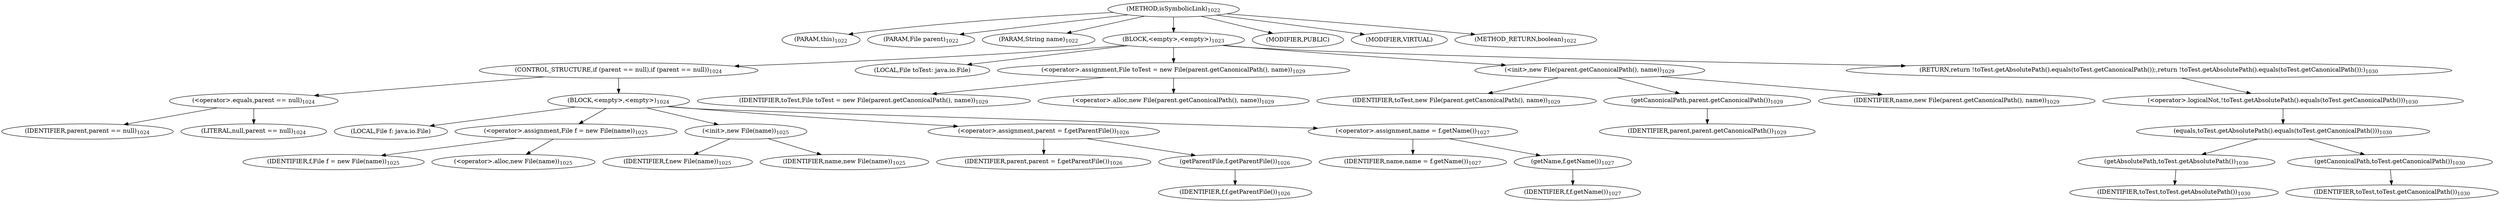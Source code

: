 digraph "isSymbolicLink" {  
"1776" [label = <(METHOD,isSymbolicLink)<SUB>1022</SUB>> ]
"1777" [label = <(PARAM,this)<SUB>1022</SUB>> ]
"1778" [label = <(PARAM,File parent)<SUB>1022</SUB>> ]
"1779" [label = <(PARAM,String name)<SUB>1022</SUB>> ]
"1780" [label = <(BLOCK,&lt;empty&gt;,&lt;empty&gt;)<SUB>1023</SUB>> ]
"1781" [label = <(CONTROL_STRUCTURE,if (parent == null),if (parent == null))<SUB>1024</SUB>> ]
"1782" [label = <(&lt;operator&gt;.equals,parent == null)<SUB>1024</SUB>> ]
"1783" [label = <(IDENTIFIER,parent,parent == null)<SUB>1024</SUB>> ]
"1784" [label = <(LITERAL,null,parent == null)<SUB>1024</SUB>> ]
"1785" [label = <(BLOCK,&lt;empty&gt;,&lt;empty&gt;)<SUB>1024</SUB>> ]
"66" [label = <(LOCAL,File f: java.io.File)> ]
"1786" [label = <(&lt;operator&gt;.assignment,File f = new File(name))<SUB>1025</SUB>> ]
"1787" [label = <(IDENTIFIER,f,File f = new File(name))<SUB>1025</SUB>> ]
"1788" [label = <(&lt;operator&gt;.alloc,new File(name))<SUB>1025</SUB>> ]
"1789" [label = <(&lt;init&gt;,new File(name))<SUB>1025</SUB>> ]
"65" [label = <(IDENTIFIER,f,new File(name))<SUB>1025</SUB>> ]
"1790" [label = <(IDENTIFIER,name,new File(name))<SUB>1025</SUB>> ]
"1791" [label = <(&lt;operator&gt;.assignment,parent = f.getParentFile())<SUB>1026</SUB>> ]
"1792" [label = <(IDENTIFIER,parent,parent = f.getParentFile())<SUB>1026</SUB>> ]
"1793" [label = <(getParentFile,f.getParentFile())<SUB>1026</SUB>> ]
"1794" [label = <(IDENTIFIER,f,f.getParentFile())<SUB>1026</SUB>> ]
"1795" [label = <(&lt;operator&gt;.assignment,name = f.getName())<SUB>1027</SUB>> ]
"1796" [label = <(IDENTIFIER,name,name = f.getName())<SUB>1027</SUB>> ]
"1797" [label = <(getName,f.getName())<SUB>1027</SUB>> ]
"1798" [label = <(IDENTIFIER,f,f.getName())<SUB>1027</SUB>> ]
"68" [label = <(LOCAL,File toTest: java.io.File)> ]
"1799" [label = <(&lt;operator&gt;.assignment,File toTest = new File(parent.getCanonicalPath(), name))<SUB>1029</SUB>> ]
"1800" [label = <(IDENTIFIER,toTest,File toTest = new File(parent.getCanonicalPath(), name))<SUB>1029</SUB>> ]
"1801" [label = <(&lt;operator&gt;.alloc,new File(parent.getCanonicalPath(), name))<SUB>1029</SUB>> ]
"1802" [label = <(&lt;init&gt;,new File(parent.getCanonicalPath(), name))<SUB>1029</SUB>> ]
"67" [label = <(IDENTIFIER,toTest,new File(parent.getCanonicalPath(), name))<SUB>1029</SUB>> ]
"1803" [label = <(getCanonicalPath,parent.getCanonicalPath())<SUB>1029</SUB>> ]
"1804" [label = <(IDENTIFIER,parent,parent.getCanonicalPath())<SUB>1029</SUB>> ]
"1805" [label = <(IDENTIFIER,name,new File(parent.getCanonicalPath(), name))<SUB>1029</SUB>> ]
"1806" [label = <(RETURN,return !toTest.getAbsolutePath().equals(toTest.getCanonicalPath());,return !toTest.getAbsolutePath().equals(toTest.getCanonicalPath());)<SUB>1030</SUB>> ]
"1807" [label = <(&lt;operator&gt;.logicalNot,!toTest.getAbsolutePath().equals(toTest.getCanonicalPath()))<SUB>1030</SUB>> ]
"1808" [label = <(equals,toTest.getAbsolutePath().equals(toTest.getCanonicalPath()))<SUB>1030</SUB>> ]
"1809" [label = <(getAbsolutePath,toTest.getAbsolutePath())<SUB>1030</SUB>> ]
"1810" [label = <(IDENTIFIER,toTest,toTest.getAbsolutePath())<SUB>1030</SUB>> ]
"1811" [label = <(getCanonicalPath,toTest.getCanonicalPath())<SUB>1030</SUB>> ]
"1812" [label = <(IDENTIFIER,toTest,toTest.getCanonicalPath())<SUB>1030</SUB>> ]
"1813" [label = <(MODIFIER,PUBLIC)> ]
"1814" [label = <(MODIFIER,VIRTUAL)> ]
"1815" [label = <(METHOD_RETURN,boolean)<SUB>1022</SUB>> ]
  "1776" -> "1777" 
  "1776" -> "1778" 
  "1776" -> "1779" 
  "1776" -> "1780" 
  "1776" -> "1813" 
  "1776" -> "1814" 
  "1776" -> "1815" 
  "1780" -> "1781" 
  "1780" -> "68" 
  "1780" -> "1799" 
  "1780" -> "1802" 
  "1780" -> "1806" 
  "1781" -> "1782" 
  "1781" -> "1785" 
  "1782" -> "1783" 
  "1782" -> "1784" 
  "1785" -> "66" 
  "1785" -> "1786" 
  "1785" -> "1789" 
  "1785" -> "1791" 
  "1785" -> "1795" 
  "1786" -> "1787" 
  "1786" -> "1788" 
  "1789" -> "65" 
  "1789" -> "1790" 
  "1791" -> "1792" 
  "1791" -> "1793" 
  "1793" -> "1794" 
  "1795" -> "1796" 
  "1795" -> "1797" 
  "1797" -> "1798" 
  "1799" -> "1800" 
  "1799" -> "1801" 
  "1802" -> "67" 
  "1802" -> "1803" 
  "1802" -> "1805" 
  "1803" -> "1804" 
  "1806" -> "1807" 
  "1807" -> "1808" 
  "1808" -> "1809" 
  "1808" -> "1811" 
  "1809" -> "1810" 
  "1811" -> "1812" 
}
